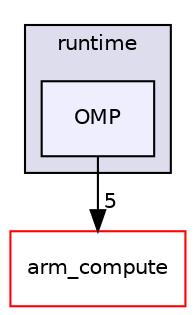 digraph "src/runtime/OMP" {
  compound=true
  node [ fontsize="10", fontname="Helvetica"];
  edge [ labelfontsize="10", labelfontname="Helvetica"];
  subgraph clusterdir_bf9f26469d00835ba20ff8d80ee5a804 {
    graph [ bgcolor="#ddddee", pencolor="black", label="runtime" fontname="Helvetica", fontsize="10", URL="dir_bf9f26469d00835ba20ff8d80ee5a804.xhtml"]
  dir_016fa5637888b23a90b93c4e98f1766c [shape=box, label="OMP", style="filled", fillcolor="#eeeeff", pencolor="black", URL="dir_016fa5637888b23a90b93c4e98f1766c.xhtml"];
  }
  dir_214608ef36d61442cb2b0c1c4e9a7def [shape=box label="arm_compute" fillcolor="white" style="filled" color="red" URL="dir_214608ef36d61442cb2b0c1c4e9a7def.xhtml"];
  dir_016fa5637888b23a90b93c4e98f1766c->dir_214608ef36d61442cb2b0c1c4e9a7def [headlabel="5", labeldistance=1.5 headhref="dir_000546_000000.xhtml"];
}
